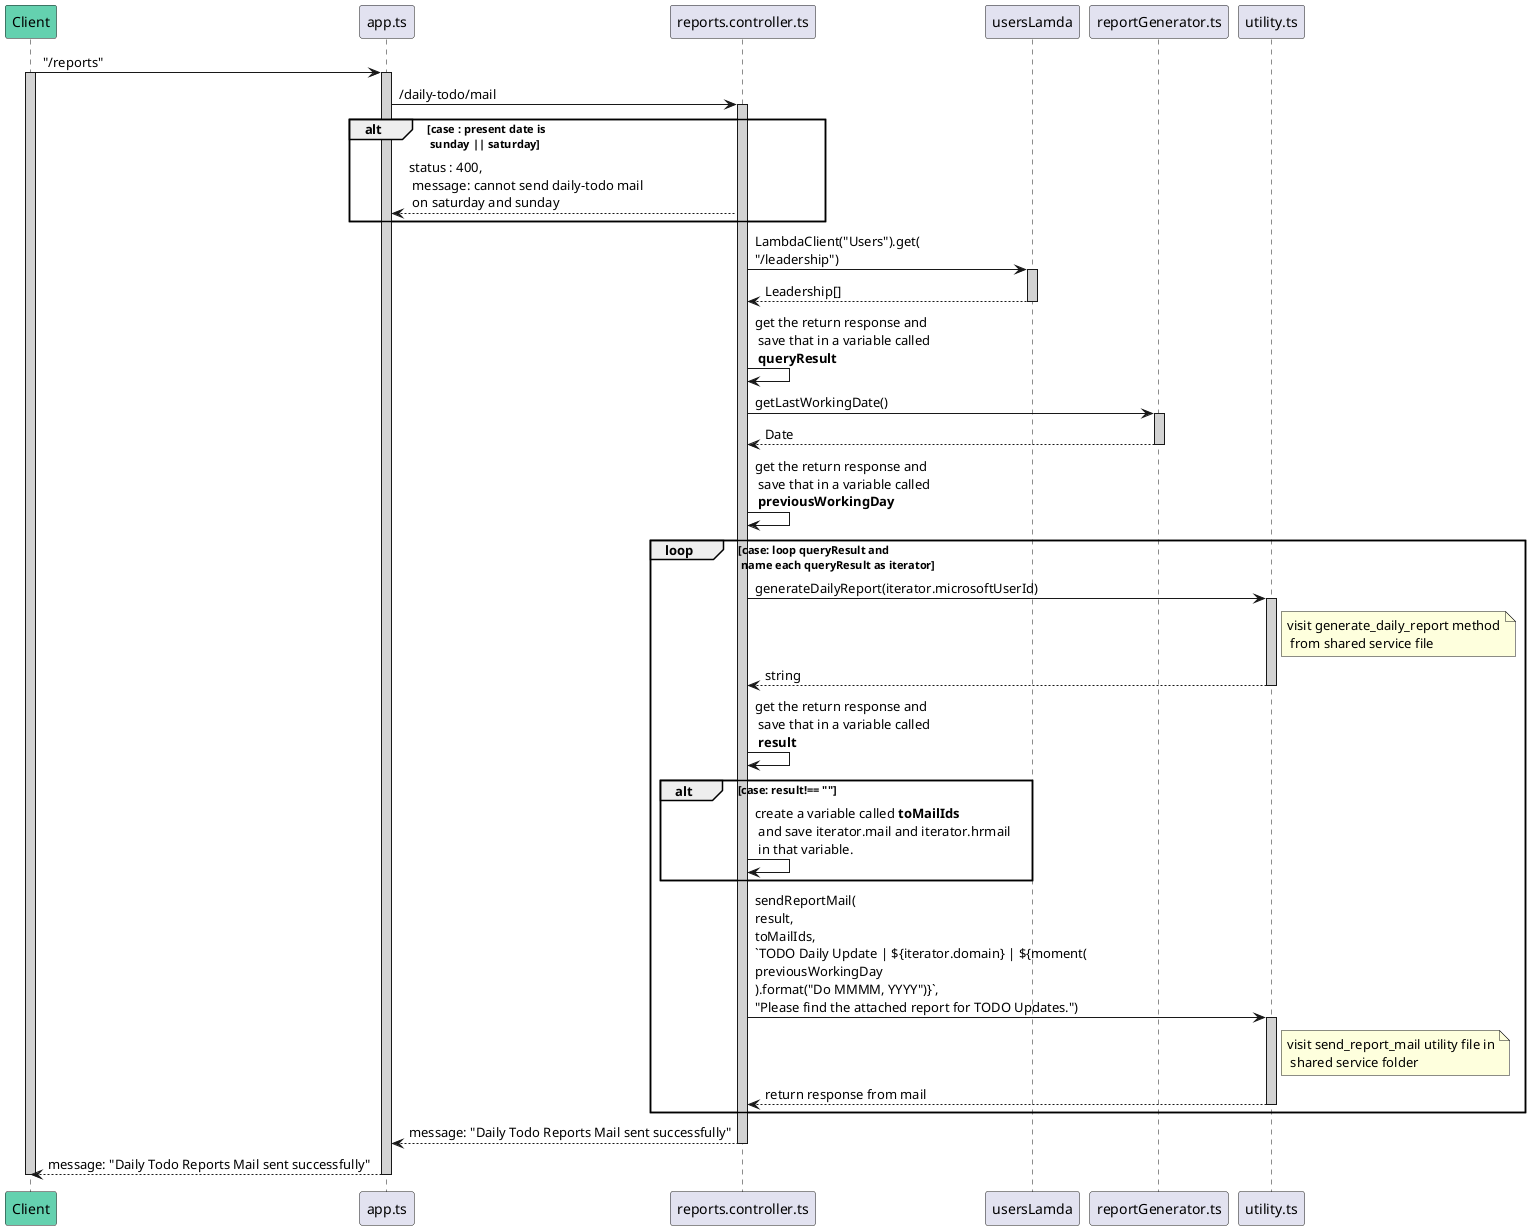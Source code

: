 @startuml get daily todo mail
participant Client #64D1AF
participant app.ts
participant reports.controller.ts
participant usersLamda
participant reportGenerator.ts
participant utility.ts

Client -> app.ts : "/reports"
activate Client #D3D3D3
    activate app.ts #D3D3D3
        app.ts -> reports.controller.ts : /daily-todo/mail
        activate reports.controller.ts #D3D3D3
        alt case : present date is\n sunday || saturday
            app.ts <-- reports.controller.ts : status : 400,\n message: cannot send daily-todo mail\n on saturday and sunday
        end
        reports.controller.ts -> usersLamda : LambdaClient("Users").get(\n"/leadership")
        activate usersLamda #D3D3D3
            reports.controller.ts <-- usersLamda : Leadership[]
        deactivate usersLamda
        reports.controller.ts ->  reports.controller.ts : get the return response and\n save that in a variable called\n **queryResult**
        reports.controller.ts -> reportGenerator.ts : getLastWorkingDate()
        activate reportGenerator.ts #D3D3D3
            reports.controller.ts <-- reportGenerator.ts : Date
        deactivate reportGenerator.ts
        reports.controller.ts -> reports.controller.ts : get the return response and\n save that in a variable called\n **previousWorkingDay**
        loop case: loop queryResult and\n name each queryResult as iterator
            reports.controller.ts -> utility.ts : generateDailyReport(iterator.microsoftUserId)
            activate utility.ts #D3D3D3
                note right of utility.ts : visit generate_daily_report method\n from shared service file
                reports.controller.ts <-- utility.ts : string
            deactivate  utility.ts
            reports.controller.ts -> reports.controller.ts : get the return response and\n save that in a variable called\n **result**
            alt case: result!== ""
                reports.controller.ts -> reports.controller.ts : create a variable called **toMailIds**\n and save iterator.mail and iterator.hrmail\n in that variable.
            end
            reports.controller.ts -> utility.ts : sendReportMail(\nresult,\ntoMailIds,\n`TODO Daily Update | ${iterator.domain} | ${moment(\npreviousWorkingDay\n).format("Do MMMM, YYYY")}`,\n"Please find the attached report for TODO Updates.")
            note right of utility.ts : visit send_report_mail utility file in\n shared service folder
            activate utility.ts #D3D3D3
                reports.controller.ts <-- utility.ts : return response from mail
            deactivate utility.ts
        end
        app.ts <-- reports.controller.ts : message: "Daily Todo Reports Mail sent successfully"
        deactivate reports.controller.ts  
        Client <-- app.ts :  message: "Daily Todo Reports Mail sent successfully"
    deactivate app.ts
deactivate Client
@enduml